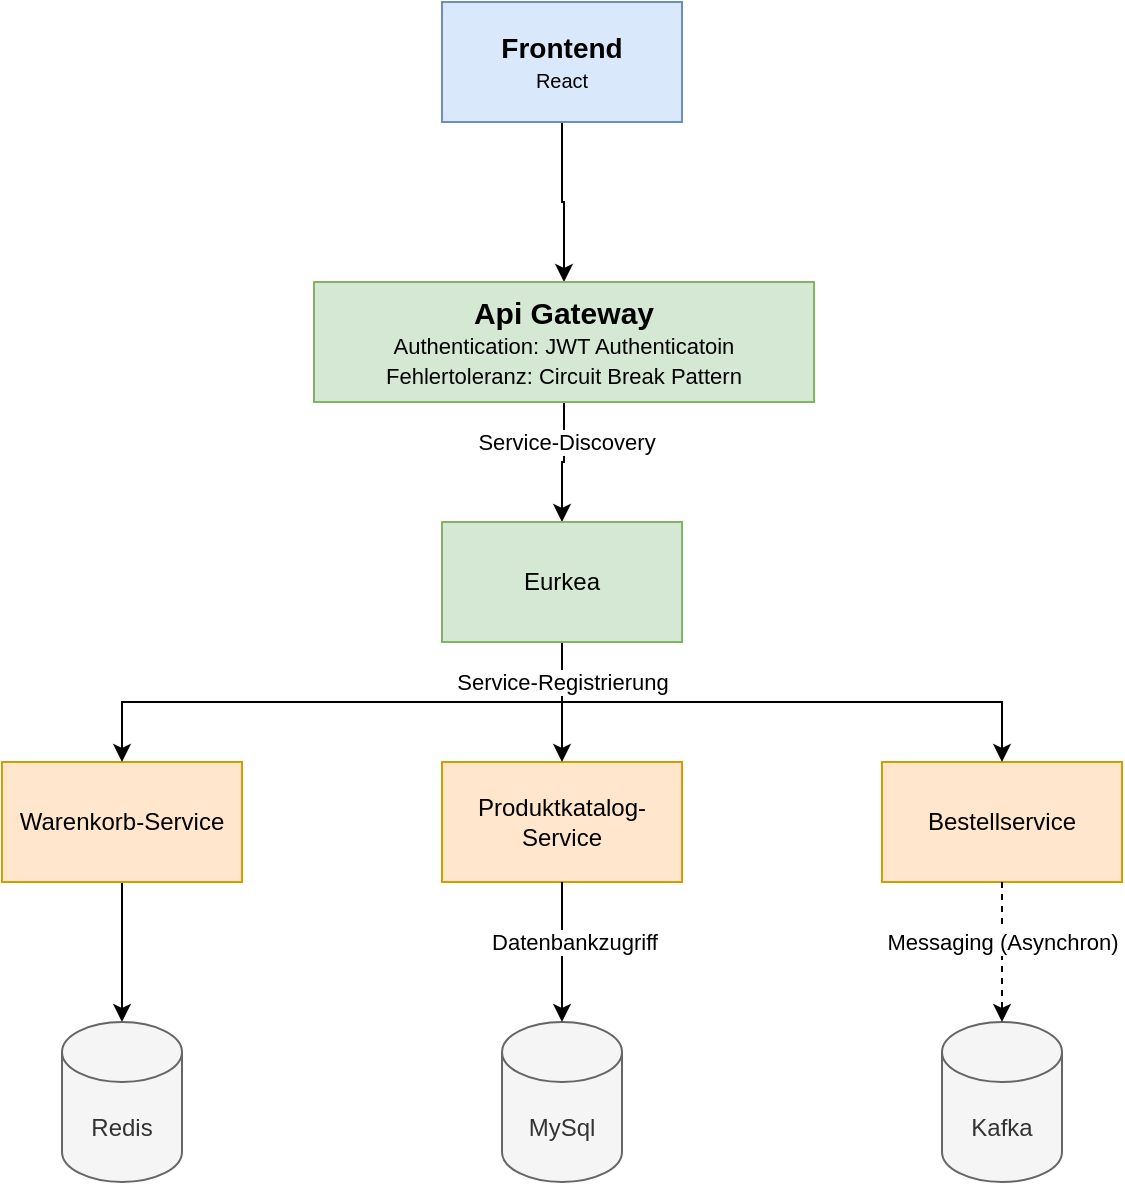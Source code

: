 <mxfile version="22.1.22" type="embed">
  <diagram name="Seite-1" id="UnGRtnEG-Dh5ioHS3f5v">
    <mxGraphModel dx="839" dy="612" grid="1" gridSize="10" guides="1" tooltips="1" connect="1" arrows="1" fold="1" page="1" pageScale="1" pageWidth="827" pageHeight="1169" math="0" shadow="0">
      <root>
        <mxCell id="0" />
        <mxCell id="1" parent="0" />
        <mxCell id="zGN7sBnIVs_5cbsJ8t27-6" style="edgeStyle=orthogonalEdgeStyle;rounded=0;orthogonalLoop=1;jettySize=auto;html=1;entryX=0.5;entryY=0;entryDx=0;entryDy=0;" parent="1" source="zGN7sBnIVs_5cbsJ8t27-1" target="zGN7sBnIVs_5cbsJ8t27-2" edge="1">
          <mxGeometry relative="1" as="geometry" />
        </mxCell>
        <mxCell id="zGN7sBnIVs_5cbsJ8t27-1" value="&lt;b&gt;&lt;font style=&quot;font-size: 14px;&quot;&gt;Frontend&lt;/font&gt;&lt;/b&gt;&lt;div&gt;&lt;font size=&quot;1&quot; style=&quot;&quot;&gt;React&lt;/font&gt;&lt;/div&gt;" style="rounded=0;whiteSpace=wrap;html=1;fillColor=#dae8fc;strokeColor=#6c8ebf;" parent="1" vertex="1">
          <mxGeometry x="354" y="70" width="120" height="60" as="geometry" />
        </mxCell>
        <mxCell id="9" value="" style="edgeStyle=orthogonalEdgeStyle;rounded=0;orthogonalLoop=1;jettySize=auto;html=1;" edge="1" parent="1" source="zGN7sBnIVs_5cbsJ8t27-2" target="7">
          <mxGeometry relative="1" as="geometry" />
        </mxCell>
        <mxCell id="16" value="Service-Discovery" style="edgeLabel;html=1;align=center;verticalAlign=middle;resizable=0;points=[];" vertex="1" connectable="0" parent="9">
          <mxGeometry x="-0.344" y="1" relative="1" as="geometry">
            <mxPoint as="offset" />
          </mxGeometry>
        </mxCell>
        <mxCell id="zGN7sBnIVs_5cbsJ8t27-2" value="&lt;font style=&quot;font-size: 11px;&quot;&gt;&lt;b style=&quot;font-size: 15px;&quot;&gt;Api Gateway&lt;/b&gt;&lt;br&gt;&lt;font style=&quot;font-size: 11px;&quot;&gt;Authentication: JWT Authenticatoin&lt;br&gt;&lt;/font&gt;Fehlertoleranz: Circuit Break Pattern&lt;br&gt;&lt;/font&gt;" style="rounded=0;whiteSpace=wrap;html=1;fillColor=#d5e8d4;strokeColor=#82b366;" parent="1" vertex="1">
          <mxGeometry x="290" y="210" width="250" height="60" as="geometry" />
        </mxCell>
        <mxCell id="15" value="" style="edgeStyle=orthogonalEdgeStyle;rounded=0;orthogonalLoop=1;jettySize=auto;html=1;" edge="1" parent="1" source="zGN7sBnIVs_5cbsJ8t27-3" target="6">
          <mxGeometry relative="1" as="geometry" />
        </mxCell>
        <mxCell id="zGN7sBnIVs_5cbsJ8t27-3" value="Warenkorb-Service" style="rounded=0;whiteSpace=wrap;html=1;fillColor=#ffe6cc;strokeColor=#d79b00;" parent="1" vertex="1">
          <mxGeometry x="134" y="450" width="120" height="60" as="geometry" />
        </mxCell>
        <mxCell id="2" value="Produktkatalog-Service" style="rounded=0;whiteSpace=wrap;html=1;fillColor=#ffe6cc;strokeColor=#d79b00;" vertex="1" parent="1">
          <mxGeometry x="354" y="450" width="120" height="60" as="geometry" />
        </mxCell>
        <mxCell id="3" value="Bestellservice" style="rounded=0;whiteSpace=wrap;html=1;fillColor=#ffe6cc;strokeColor=#d79b00;" vertex="1" parent="1">
          <mxGeometry x="574" y="450" width="120" height="60" as="geometry" />
        </mxCell>
        <mxCell id="4" value="MySql" style="shape=cylinder3;whiteSpace=wrap;html=1;boundedLbl=1;backgroundOutline=1;size=15;fillColor=#f5f5f5;fontColor=#333333;strokeColor=#666666;" vertex="1" parent="1">
          <mxGeometry x="384" y="580" width="60" height="80" as="geometry" />
        </mxCell>
        <mxCell id="5" value="Kafka" style="shape=cylinder3;whiteSpace=wrap;html=1;boundedLbl=1;backgroundOutline=1;size=15;fillColor=#f5f5f5;fontColor=#333333;strokeColor=#666666;" vertex="1" parent="1">
          <mxGeometry x="604" y="580" width="60" height="80" as="geometry" />
        </mxCell>
        <mxCell id="6" value="Redis" style="shape=cylinder3;whiteSpace=wrap;html=1;boundedLbl=1;backgroundOutline=1;size=15;fillColor=#f5f5f5;fontColor=#333333;strokeColor=#666666;" vertex="1" parent="1">
          <mxGeometry x="164" y="580" width="60" height="80" as="geometry" />
        </mxCell>
        <mxCell id="10" value="" style="edgeStyle=orthogonalEdgeStyle;rounded=0;orthogonalLoop=1;jettySize=auto;html=1;" edge="1" parent="1" source="7" target="2">
          <mxGeometry relative="1" as="geometry" />
        </mxCell>
        <mxCell id="11" style="edgeStyle=orthogonalEdgeStyle;rounded=0;orthogonalLoop=1;jettySize=auto;html=1;exitX=0.5;exitY=1;exitDx=0;exitDy=0;entryX=0.5;entryY=0;entryDx=0;entryDy=0;" edge="1" parent="1" source="7" target="3">
          <mxGeometry relative="1" as="geometry" />
        </mxCell>
        <mxCell id="12" style="edgeStyle=orthogonalEdgeStyle;rounded=0;orthogonalLoop=1;jettySize=auto;html=1;exitX=0.5;exitY=1;exitDx=0;exitDy=0;entryX=0.5;entryY=0;entryDx=0;entryDy=0;" edge="1" parent="1" source="7" target="zGN7sBnIVs_5cbsJ8t27-3">
          <mxGeometry relative="1" as="geometry" />
        </mxCell>
        <mxCell id="17" value="Service-Registrierung" style="edgeLabel;html=1;align=center;verticalAlign=middle;resizable=0;points=[];" vertex="1" connectable="0" parent="12">
          <mxGeometry x="-0.86" relative="1" as="geometry">
            <mxPoint as="offset" />
          </mxGeometry>
        </mxCell>
        <mxCell id="7" value="Eurkea" style="rounded=0;whiteSpace=wrap;html=1;fillColor=#d5e8d4;strokeColor=#82b366;" vertex="1" parent="1">
          <mxGeometry x="354" y="330" width="120" height="60" as="geometry" />
        </mxCell>
        <mxCell id="13" style="edgeStyle=orthogonalEdgeStyle;rounded=0;orthogonalLoop=1;jettySize=auto;html=1;exitX=0.5;exitY=1;exitDx=0;exitDy=0;entryX=0.5;entryY=0;entryDx=0;entryDy=0;entryPerimeter=0;dashed=1;" edge="1" parent="1" source="3" target="5">
          <mxGeometry relative="1" as="geometry" />
        </mxCell>
        <mxCell id="19" value="Messaging (Asynchron)" style="edgeLabel;html=1;align=center;verticalAlign=middle;resizable=0;points=[];" vertex="1" connectable="0" parent="13">
          <mxGeometry x="-0.152" relative="1" as="geometry">
            <mxPoint as="offset" />
          </mxGeometry>
        </mxCell>
        <mxCell id="14" style="edgeStyle=orthogonalEdgeStyle;rounded=0;orthogonalLoop=1;jettySize=auto;html=1;exitX=0.5;exitY=1;exitDx=0;exitDy=0;entryX=0.5;entryY=0;entryDx=0;entryDy=0;entryPerimeter=0;" edge="1" parent="1" source="2" target="4">
          <mxGeometry relative="1" as="geometry" />
        </mxCell>
        <mxCell id="18" value="Text" style="edgeLabel;html=1;align=center;verticalAlign=middle;resizable=0;points=[];" vertex="1" connectable="0" parent="14">
          <mxGeometry x="-0.152" y="5" relative="1" as="geometry">
            <mxPoint as="offset" />
          </mxGeometry>
        </mxCell>
        <mxCell id="21" value="Datenbankzugriff" style="edgeLabel;html=1;align=center;verticalAlign=middle;resizable=0;points=[];" vertex="1" connectable="0" parent="14">
          <mxGeometry x="-0.152" y="6" relative="1" as="geometry">
            <mxPoint as="offset" />
          </mxGeometry>
        </mxCell>
      </root>
    </mxGraphModel>
  </diagram>
</mxfile>
